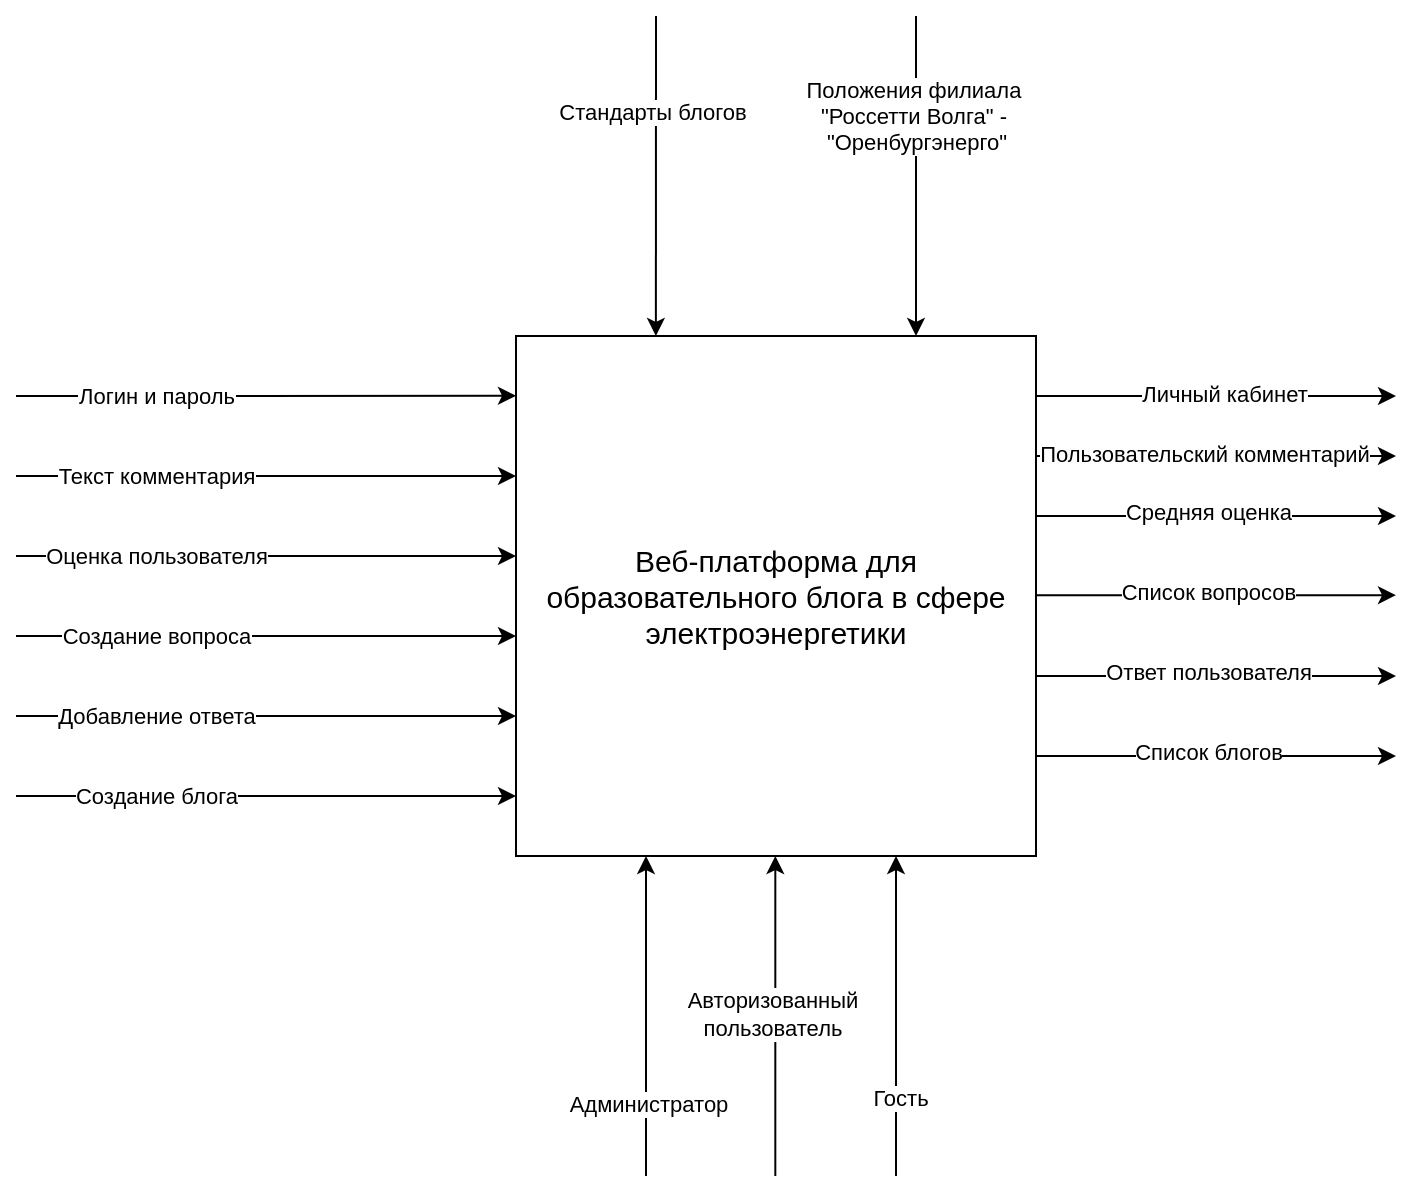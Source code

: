 <mxfile version="27.1.4">
  <diagram name="Страница — 1" id="aV0hi8RtWBPu0U2MoLZs">
    <mxGraphModel dx="1226" dy="661" grid="1" gridSize="10" guides="1" tooltips="1" connect="1" arrows="1" fold="1" page="1" pageScale="1" pageWidth="1169" pageHeight="827" math="0" shadow="0">
      <root>
        <mxCell id="0" />
        <mxCell id="1" parent="0" />
        <mxCell id="SqiPYnbRrE9Yr7afdG1T-1" value="&lt;p class=&quot;MsoNormal&quot;&gt;&lt;font style=&quot;font-size: 15px;&quot; face=&quot;Helvetica&quot;&gt;Веб-платформа для образовательного блога в сфере электроэнергетики&lt;/font&gt;&lt;/p&gt;" style="whiteSpace=wrap;html=1;aspect=fixed;" vertex="1" parent="1">
          <mxGeometry x="490" y="270" width="260" height="260" as="geometry" />
        </mxCell>
        <mxCell id="SqiPYnbRrE9Yr7afdG1T-2" value="" style="endArrow=classic;html=1;rounded=0;entryX=0.269;entryY=0;entryDx=0;entryDy=0;entryPerimeter=0;" edge="1" parent="1" target="SqiPYnbRrE9Yr7afdG1T-1">
          <mxGeometry width="50" height="50" relative="1" as="geometry">
            <mxPoint x="560" y="110" as="sourcePoint" />
            <mxPoint x="610" y="150" as="targetPoint" />
          </mxGeometry>
        </mxCell>
        <mxCell id="SqiPYnbRrE9Yr7afdG1T-4" value="Стандарты блогов" style="edgeLabel;html=1;align=center;verticalAlign=middle;resizable=0;points=[];" vertex="1" connectable="0" parent="SqiPYnbRrE9Yr7afdG1T-2">
          <mxGeometry x="-0.405" y="-2" relative="1" as="geometry">
            <mxPoint as="offset" />
          </mxGeometry>
        </mxCell>
        <mxCell id="SqiPYnbRrE9Yr7afdG1T-3" value="" style="endArrow=classic;html=1;rounded=0;entryX=0.269;entryY=0;entryDx=0;entryDy=0;entryPerimeter=0;" edge="1" parent="1">
          <mxGeometry width="50" height="50" relative="1" as="geometry">
            <mxPoint x="690" y="110" as="sourcePoint" />
            <mxPoint x="690" y="270" as="targetPoint" />
          </mxGeometry>
        </mxCell>
        <mxCell id="SqiPYnbRrE9Yr7afdG1T-5" value="Положения филиала&amp;nbsp;&lt;div&gt;&quot;Россетти Волга&quot; -&amp;nbsp;&lt;/div&gt;&lt;div&gt;&quot;Оренбургэнерго&quot;&lt;/div&gt;" style="edgeLabel;html=1;align=center;verticalAlign=middle;resizable=0;points=[];" vertex="1" connectable="0" parent="SqiPYnbRrE9Yr7afdG1T-3">
          <mxGeometry x="-0.383" relative="1" as="geometry">
            <mxPoint as="offset" />
          </mxGeometry>
        </mxCell>
        <mxCell id="SqiPYnbRrE9Yr7afdG1T-6" value="" style="endArrow=classic;html=1;rounded=0;entryX=0;entryY=0.115;entryDx=0;entryDy=0;entryPerimeter=0;" edge="1" parent="1" target="SqiPYnbRrE9Yr7afdG1T-1">
          <mxGeometry width="50" height="50" relative="1" as="geometry">
            <mxPoint x="240" y="300" as="sourcePoint" />
            <mxPoint x="280" y="310" as="targetPoint" />
          </mxGeometry>
        </mxCell>
        <mxCell id="SqiPYnbRrE9Yr7afdG1T-7" value="Логин и пароль" style="edgeLabel;html=1;align=center;verticalAlign=middle;resizable=0;points=[];" vertex="1" connectable="0" parent="SqiPYnbRrE9Yr7afdG1T-6">
          <mxGeometry x="-0.443" relative="1" as="geometry">
            <mxPoint as="offset" />
          </mxGeometry>
        </mxCell>
        <mxCell id="SqiPYnbRrE9Yr7afdG1T-8" value="" style="endArrow=classic;html=1;rounded=0;entryX=0;entryY=0.115;entryDx=0;entryDy=0;entryPerimeter=0;" edge="1" parent="1">
          <mxGeometry width="50" height="50" relative="1" as="geometry">
            <mxPoint x="240" y="340" as="sourcePoint" />
            <mxPoint x="490" y="340" as="targetPoint" />
          </mxGeometry>
        </mxCell>
        <mxCell id="SqiPYnbRrE9Yr7afdG1T-9" value="Текст комментария" style="edgeLabel;html=1;align=center;verticalAlign=middle;resizable=0;points=[];" vertex="1" connectable="0" parent="SqiPYnbRrE9Yr7afdG1T-8">
          <mxGeometry x="-0.443" relative="1" as="geometry">
            <mxPoint as="offset" />
          </mxGeometry>
        </mxCell>
        <mxCell id="SqiPYnbRrE9Yr7afdG1T-10" value="" style="endArrow=classic;html=1;rounded=0;entryX=0;entryY=0.115;entryDx=0;entryDy=0;entryPerimeter=0;" edge="1" parent="1">
          <mxGeometry width="50" height="50" relative="1" as="geometry">
            <mxPoint x="240" y="380" as="sourcePoint" />
            <mxPoint x="490" y="380" as="targetPoint" />
          </mxGeometry>
        </mxCell>
        <mxCell id="SqiPYnbRrE9Yr7afdG1T-11" value="Оценка пользователя" style="edgeLabel;html=1;align=center;verticalAlign=middle;resizable=0;points=[];" vertex="1" connectable="0" parent="SqiPYnbRrE9Yr7afdG1T-10">
          <mxGeometry x="-0.443" relative="1" as="geometry">
            <mxPoint as="offset" />
          </mxGeometry>
        </mxCell>
        <mxCell id="SqiPYnbRrE9Yr7afdG1T-12" value="" style="endArrow=classic;html=1;rounded=0;entryX=0;entryY=0.115;entryDx=0;entryDy=0;entryPerimeter=0;" edge="1" parent="1">
          <mxGeometry width="50" height="50" relative="1" as="geometry">
            <mxPoint x="240" y="420" as="sourcePoint" />
            <mxPoint x="490" y="420" as="targetPoint" />
          </mxGeometry>
        </mxCell>
        <mxCell id="SqiPYnbRrE9Yr7afdG1T-13" value="Создание вопроса" style="edgeLabel;html=1;align=center;verticalAlign=middle;resizable=0;points=[];" vertex="1" connectable="0" parent="SqiPYnbRrE9Yr7afdG1T-12">
          <mxGeometry x="-0.443" relative="1" as="geometry">
            <mxPoint as="offset" />
          </mxGeometry>
        </mxCell>
        <mxCell id="SqiPYnbRrE9Yr7afdG1T-14" value="" style="endArrow=classic;html=1;rounded=0;entryX=0;entryY=0.115;entryDx=0;entryDy=0;entryPerimeter=0;" edge="1" parent="1">
          <mxGeometry width="50" height="50" relative="1" as="geometry">
            <mxPoint x="240" y="460" as="sourcePoint" />
            <mxPoint x="490" y="460" as="targetPoint" />
          </mxGeometry>
        </mxCell>
        <mxCell id="SqiPYnbRrE9Yr7afdG1T-15" value="Добавление ответа" style="edgeLabel;html=1;align=center;verticalAlign=middle;resizable=0;points=[];" vertex="1" connectable="0" parent="SqiPYnbRrE9Yr7afdG1T-14">
          <mxGeometry x="-0.443" relative="1" as="geometry">
            <mxPoint as="offset" />
          </mxGeometry>
        </mxCell>
        <mxCell id="SqiPYnbRrE9Yr7afdG1T-16" value="" style="endArrow=classic;html=1;rounded=0;entryX=0;entryY=0.115;entryDx=0;entryDy=0;entryPerimeter=0;" edge="1" parent="1">
          <mxGeometry width="50" height="50" relative="1" as="geometry">
            <mxPoint x="240" y="500" as="sourcePoint" />
            <mxPoint x="490" y="500" as="targetPoint" />
          </mxGeometry>
        </mxCell>
        <mxCell id="SqiPYnbRrE9Yr7afdG1T-17" value="Создание блога" style="edgeLabel;html=1;align=center;verticalAlign=middle;resizable=0;points=[];" vertex="1" connectable="0" parent="SqiPYnbRrE9Yr7afdG1T-16">
          <mxGeometry x="-0.443" relative="1" as="geometry">
            <mxPoint as="offset" />
          </mxGeometry>
        </mxCell>
        <mxCell id="SqiPYnbRrE9Yr7afdG1T-18" value="" style="endArrow=classic;html=1;rounded=0;entryX=0.25;entryY=1;entryDx=0;entryDy=0;" edge="1" parent="1" target="SqiPYnbRrE9Yr7afdG1T-1">
          <mxGeometry width="50" height="50" relative="1" as="geometry">
            <mxPoint x="555" y="690" as="sourcePoint" />
            <mxPoint x="580" y="570" as="targetPoint" />
          </mxGeometry>
        </mxCell>
        <mxCell id="SqiPYnbRrE9Yr7afdG1T-21" value="Администратор" style="edgeLabel;html=1;align=center;verticalAlign=middle;resizable=0;points=[];" vertex="1" connectable="0" parent="SqiPYnbRrE9Yr7afdG1T-18">
          <mxGeometry x="-0.546" y="-1" relative="1" as="geometry">
            <mxPoint as="offset" />
          </mxGeometry>
        </mxCell>
        <mxCell id="SqiPYnbRrE9Yr7afdG1T-19" value="" style="endArrow=classic;html=1;rounded=0;entryX=0.25;entryY=1;entryDx=0;entryDy=0;" edge="1" parent="1">
          <mxGeometry width="50" height="50" relative="1" as="geometry">
            <mxPoint x="619.66" y="690" as="sourcePoint" />
            <mxPoint x="619.66" y="530" as="targetPoint" />
          </mxGeometry>
        </mxCell>
        <mxCell id="SqiPYnbRrE9Yr7afdG1T-22" value="Авторизованный&lt;div&gt;пользователь&lt;/div&gt;" style="edgeLabel;html=1;align=center;verticalAlign=middle;resizable=0;points=[];" vertex="1" connectable="0" parent="SqiPYnbRrE9Yr7afdG1T-19">
          <mxGeometry x="0.015" y="2" relative="1" as="geometry">
            <mxPoint as="offset" />
          </mxGeometry>
        </mxCell>
        <mxCell id="SqiPYnbRrE9Yr7afdG1T-20" value="" style="endArrow=classic;html=1;rounded=0;entryX=0.25;entryY=1;entryDx=0;entryDy=0;" edge="1" parent="1">
          <mxGeometry width="50" height="50" relative="1" as="geometry">
            <mxPoint x="680" y="690" as="sourcePoint" />
            <mxPoint x="680" y="530" as="targetPoint" />
          </mxGeometry>
        </mxCell>
        <mxCell id="SqiPYnbRrE9Yr7afdG1T-23" value="Гость" style="edgeLabel;html=1;align=center;verticalAlign=middle;resizable=0;points=[];" vertex="1" connectable="0" parent="SqiPYnbRrE9Yr7afdG1T-20">
          <mxGeometry x="-0.511" y="-2" relative="1" as="geometry">
            <mxPoint as="offset" />
          </mxGeometry>
        </mxCell>
        <mxCell id="SqiPYnbRrE9Yr7afdG1T-25" value="" style="endArrow=classic;html=1;rounded=0;" edge="1" parent="1">
          <mxGeometry width="50" height="50" relative="1" as="geometry">
            <mxPoint x="750" y="300" as="sourcePoint" />
            <mxPoint x="930" y="300" as="targetPoint" />
          </mxGeometry>
        </mxCell>
        <mxCell id="SqiPYnbRrE9Yr7afdG1T-28" value="Личный кабинет" style="edgeLabel;html=1;align=center;verticalAlign=middle;resizable=0;points=[];" vertex="1" connectable="0" parent="SqiPYnbRrE9Yr7afdG1T-25">
          <mxGeometry x="0.037" y="1" relative="1" as="geometry">
            <mxPoint as="offset" />
          </mxGeometry>
        </mxCell>
        <mxCell id="SqiPYnbRrE9Yr7afdG1T-26" value="" style="endArrow=classic;html=1;rounded=0;" edge="1" parent="1">
          <mxGeometry width="50" height="50" relative="1" as="geometry">
            <mxPoint x="750" y="330" as="sourcePoint" />
            <mxPoint x="930" y="330" as="targetPoint" />
          </mxGeometry>
        </mxCell>
        <mxCell id="SqiPYnbRrE9Yr7afdG1T-31" value="Пользовательский комментарий" style="edgeLabel;html=1;align=center;verticalAlign=middle;resizable=0;points=[];" vertex="1" connectable="0" parent="SqiPYnbRrE9Yr7afdG1T-26">
          <mxGeometry x="-0.074" y="1" relative="1" as="geometry">
            <mxPoint as="offset" />
          </mxGeometry>
        </mxCell>
        <mxCell id="SqiPYnbRrE9Yr7afdG1T-27" value="" style="endArrow=classic;html=1;rounded=0;" edge="1" parent="1">
          <mxGeometry width="50" height="50" relative="1" as="geometry">
            <mxPoint x="750" y="360" as="sourcePoint" />
            <mxPoint x="930" y="360" as="targetPoint" />
          </mxGeometry>
        </mxCell>
        <mxCell id="SqiPYnbRrE9Yr7afdG1T-34" value="Средняя оценка" style="edgeLabel;html=1;align=center;verticalAlign=middle;resizable=0;points=[];" vertex="1" connectable="0" parent="SqiPYnbRrE9Yr7afdG1T-27">
          <mxGeometry x="-0.046" y="2" relative="1" as="geometry">
            <mxPoint as="offset" />
          </mxGeometry>
        </mxCell>
        <mxCell id="SqiPYnbRrE9Yr7afdG1T-35" value="" style="endArrow=classic;html=1;rounded=0;" edge="1" parent="1">
          <mxGeometry width="50" height="50" relative="1" as="geometry">
            <mxPoint x="750" y="399.58" as="sourcePoint" />
            <mxPoint x="930" y="399.58" as="targetPoint" />
          </mxGeometry>
        </mxCell>
        <mxCell id="SqiPYnbRrE9Yr7afdG1T-36" value="Список вопросов" style="edgeLabel;html=1;align=center;verticalAlign=middle;resizable=0;points=[];" vertex="1" connectable="0" parent="SqiPYnbRrE9Yr7afdG1T-35">
          <mxGeometry x="-0.046" y="2" relative="1" as="geometry">
            <mxPoint as="offset" />
          </mxGeometry>
        </mxCell>
        <mxCell id="SqiPYnbRrE9Yr7afdG1T-38" value="" style="endArrow=classic;html=1;rounded=0;" edge="1" parent="1">
          <mxGeometry width="50" height="50" relative="1" as="geometry">
            <mxPoint x="750" y="440" as="sourcePoint" />
            <mxPoint x="930" y="440" as="targetPoint" />
          </mxGeometry>
        </mxCell>
        <mxCell id="SqiPYnbRrE9Yr7afdG1T-39" value="Ответ пользователя" style="edgeLabel;html=1;align=center;verticalAlign=middle;resizable=0;points=[];" vertex="1" connectable="0" parent="SqiPYnbRrE9Yr7afdG1T-38">
          <mxGeometry x="-0.046" y="2" relative="1" as="geometry">
            <mxPoint as="offset" />
          </mxGeometry>
        </mxCell>
        <mxCell id="SqiPYnbRrE9Yr7afdG1T-41" value="" style="endArrow=classic;html=1;rounded=0;" edge="1" parent="1">
          <mxGeometry width="50" height="50" relative="1" as="geometry">
            <mxPoint x="750" y="480" as="sourcePoint" />
            <mxPoint x="930" y="480" as="targetPoint" />
          </mxGeometry>
        </mxCell>
        <mxCell id="SqiPYnbRrE9Yr7afdG1T-42" value="Список блогов" style="edgeLabel;html=1;align=center;verticalAlign=middle;resizable=0;points=[];" vertex="1" connectable="0" parent="SqiPYnbRrE9Yr7afdG1T-41">
          <mxGeometry x="-0.046" y="2" relative="1" as="geometry">
            <mxPoint as="offset" />
          </mxGeometry>
        </mxCell>
      </root>
    </mxGraphModel>
  </diagram>
</mxfile>
